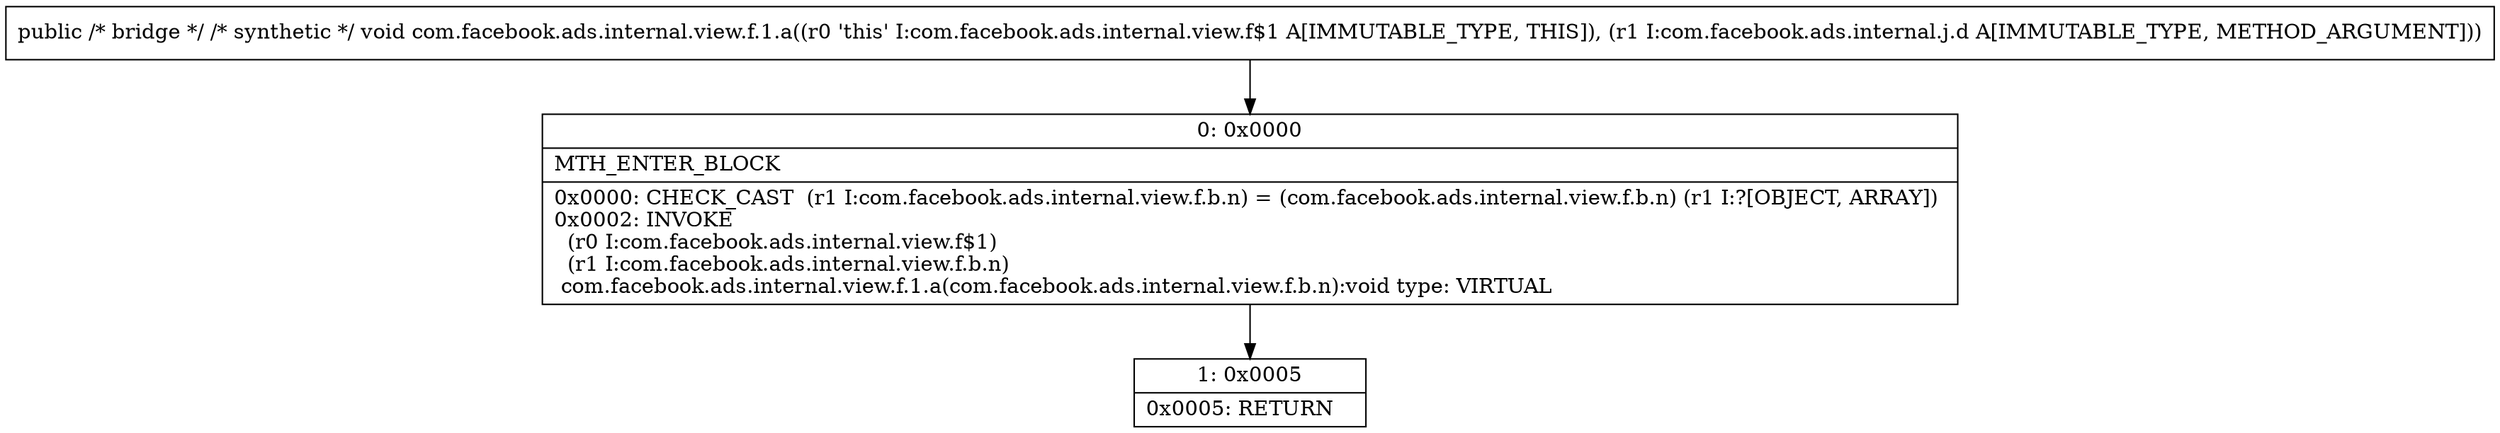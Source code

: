 digraph "CFG forcom.facebook.ads.internal.view.f.1.a(Lcom\/facebook\/ads\/internal\/j\/d;)V" {
Node_0 [shape=record,label="{0\:\ 0x0000|MTH_ENTER_BLOCK\l|0x0000: CHECK_CAST  (r1 I:com.facebook.ads.internal.view.f.b.n) = (com.facebook.ads.internal.view.f.b.n) (r1 I:?[OBJECT, ARRAY]) \l0x0002: INVOKE  \l  (r0 I:com.facebook.ads.internal.view.f$1)\l  (r1 I:com.facebook.ads.internal.view.f.b.n)\l com.facebook.ads.internal.view.f.1.a(com.facebook.ads.internal.view.f.b.n):void type: VIRTUAL \l}"];
Node_1 [shape=record,label="{1\:\ 0x0005|0x0005: RETURN   \l}"];
MethodNode[shape=record,label="{public \/* bridge *\/ \/* synthetic *\/ void com.facebook.ads.internal.view.f.1.a((r0 'this' I:com.facebook.ads.internal.view.f$1 A[IMMUTABLE_TYPE, THIS]), (r1 I:com.facebook.ads.internal.j.d A[IMMUTABLE_TYPE, METHOD_ARGUMENT])) }"];
MethodNode -> Node_0;
Node_0 -> Node_1;
}

